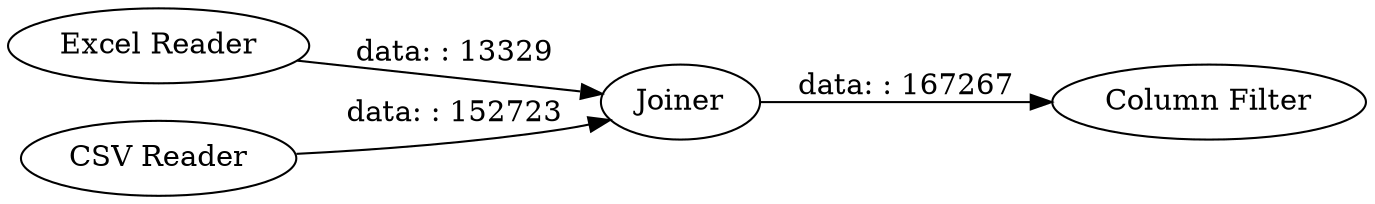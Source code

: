 digraph {
	"-5325876877141184074_2" [label="Excel Reader"]
	"-5325876877141184074_3" [label=Joiner]
	"-5325876877141184074_4" [label="Column Filter"]
	"-5325876877141184074_1" [label="CSV Reader"]
	"-5325876877141184074_2" -> "-5325876877141184074_3" [label="data: : 13329"]
	"-5325876877141184074_1" -> "-5325876877141184074_3" [label="data: : 152723"]
	"-5325876877141184074_3" -> "-5325876877141184074_4" [label="data: : 167267"]
	rankdir=LR
}
